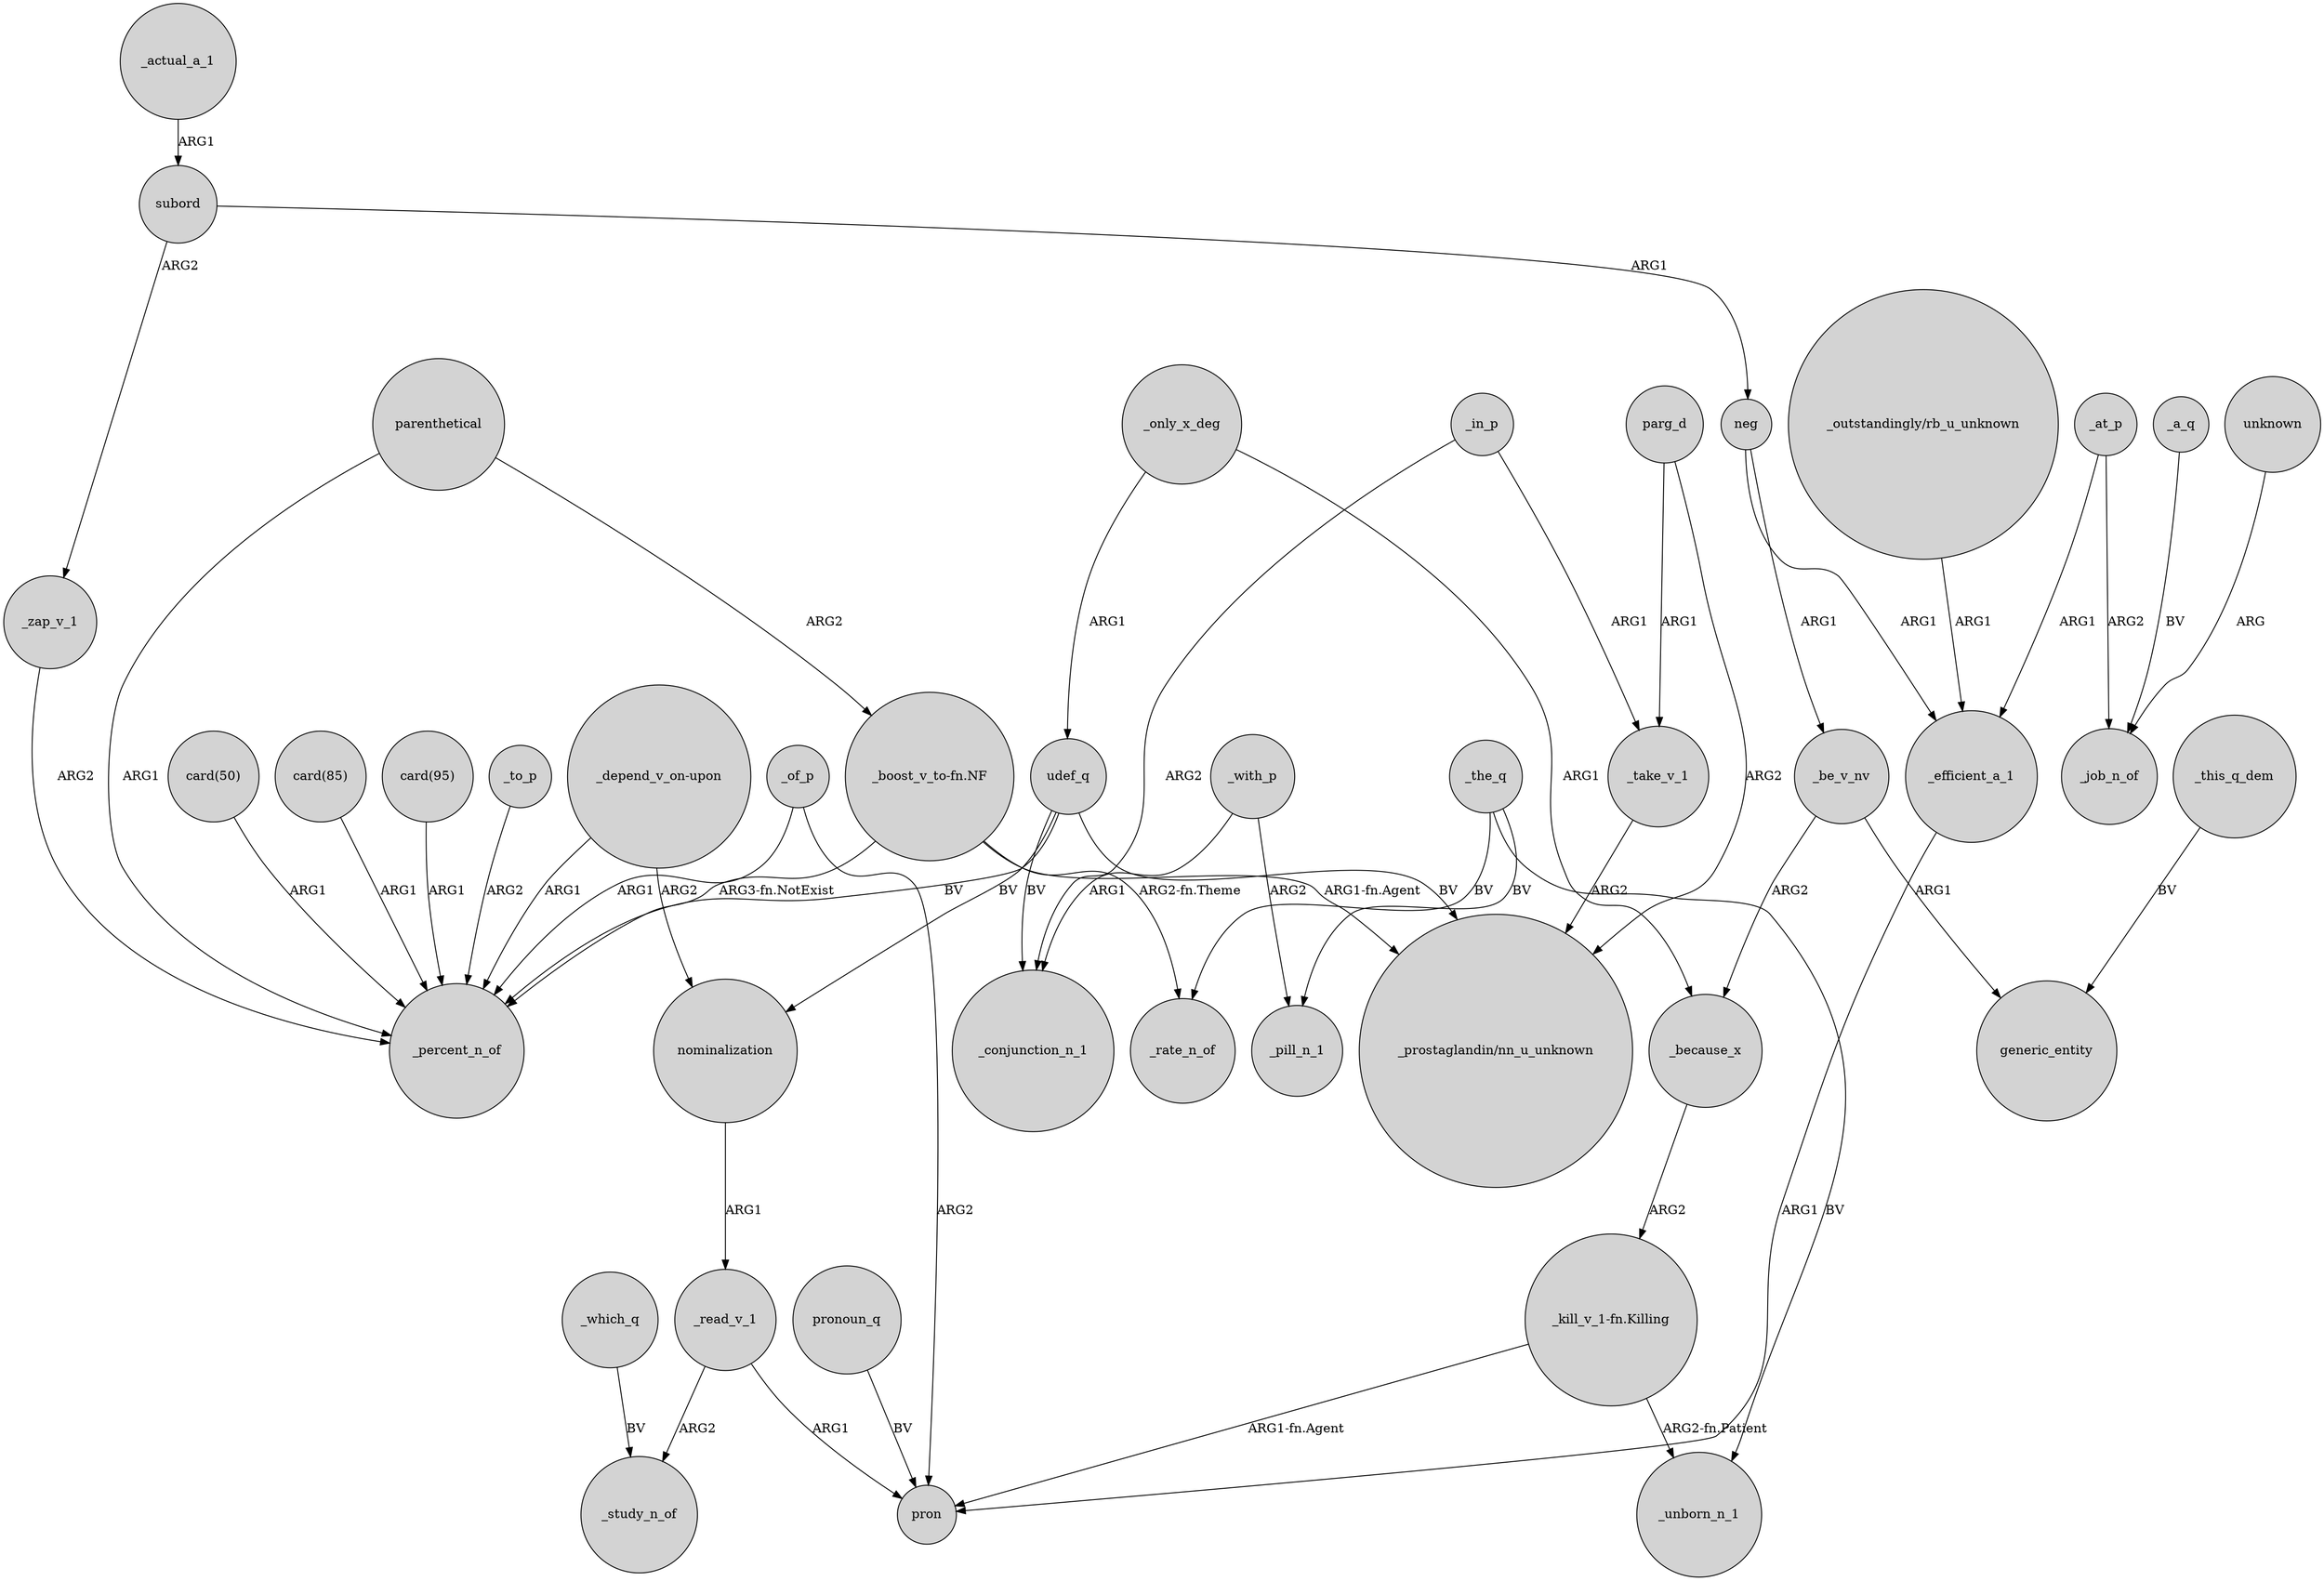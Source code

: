 digraph {
	node [shape=circle style=filled]
	_the_q -> _pill_n_1 [label=BV]
	_zap_v_1 -> _percent_n_of [label=ARG2]
	_only_x_deg -> udef_q [label=ARG1]
	nominalization -> _read_v_1 [label=ARG1]
	udef_q -> _conjunction_n_1 [label=BV]
	_efficient_a_1 -> pron [label=ARG1]
	_only_x_deg -> _because_x [label=ARG1]
	"card(85)" -> _percent_n_of [label=ARG1]
	"_outstandingly/rb_u_unknown" -> _efficient_a_1 [label=ARG1]
	_actual_a_1 -> subord [label=ARG1]
	"_kill_v_1-fn.Killing" -> pron [label="ARG1-fn.Agent"]
	neg -> _be_v_nv [label=ARG1]
	_which_q -> _study_n_of [label=BV]
	_in_p -> _conjunction_n_1 [label=ARG2]
	"_kill_v_1-fn.Killing" -> _unborn_n_1 [label="ARG2-fn.Patient"]
	udef_q -> "_prostaglandin/nn_u_unknown" [label=BV]
	_a_q -> _job_n_of [label=BV]
	"card(95)" -> _percent_n_of [label=ARG1]
	_with_p -> _pill_n_1 [label=ARG2]
	_the_q -> _rate_n_of [label=BV]
	_take_v_1 -> "_prostaglandin/nn_u_unknown" [label=ARG2]
	subord -> neg [label=ARG1]
	"_boost_v_to-fn.NF" -> "_prostaglandin/nn_u_unknown" [label="ARG1-fn.Agent"]
	_at_p -> _efficient_a_1 [label=ARG1]
	_of_p -> _percent_n_of [label=ARG1]
	_with_p -> _conjunction_n_1 [label=ARG1]
	_at_p -> _job_n_of [label=ARG2]
	pronoun_q -> pron [label=BV]
	_read_v_1 -> _study_n_of [label=ARG2]
	_in_p -> _take_v_1 [label=ARG1]
	_be_v_nv -> _because_x [label=ARG2]
	"card(50)" -> _percent_n_of [label=ARG1]
	_this_q_dem -> generic_entity [label=BV]
	_of_p -> pron [label=ARG2]
	"_depend_v_on-upon" -> nominalization [label=ARG2]
	"_depend_v_on-upon" -> _percent_n_of [label=ARG1]
	udef_q -> nominalization [label=BV]
	neg -> _efficient_a_1 [label=ARG1]
	parenthetical -> _percent_n_of [label=ARG1]
	"_boost_v_to-fn.NF" -> _rate_n_of [label="ARG2-fn.Theme"]
	_to_p -> _percent_n_of [label=ARG2]
	parg_d -> "_prostaglandin/nn_u_unknown" [label=ARG2]
	parenthetical -> "_boost_v_to-fn.NF" [label=ARG2]
	_read_v_1 -> pron [label=ARG1]
	_the_q -> _unborn_n_1 [label=BV]
	unknown -> _job_n_of [label=ARG]
	_be_v_nv -> generic_entity [label=ARG1]
	udef_q -> _percent_n_of [label=BV]
	"_boost_v_to-fn.NF" -> _percent_n_of [label="ARG3-fn.NotExist"]
	subord -> _zap_v_1 [label=ARG2]
	_because_x -> "_kill_v_1-fn.Killing" [label=ARG2]
	parg_d -> _take_v_1 [label=ARG1]
}
